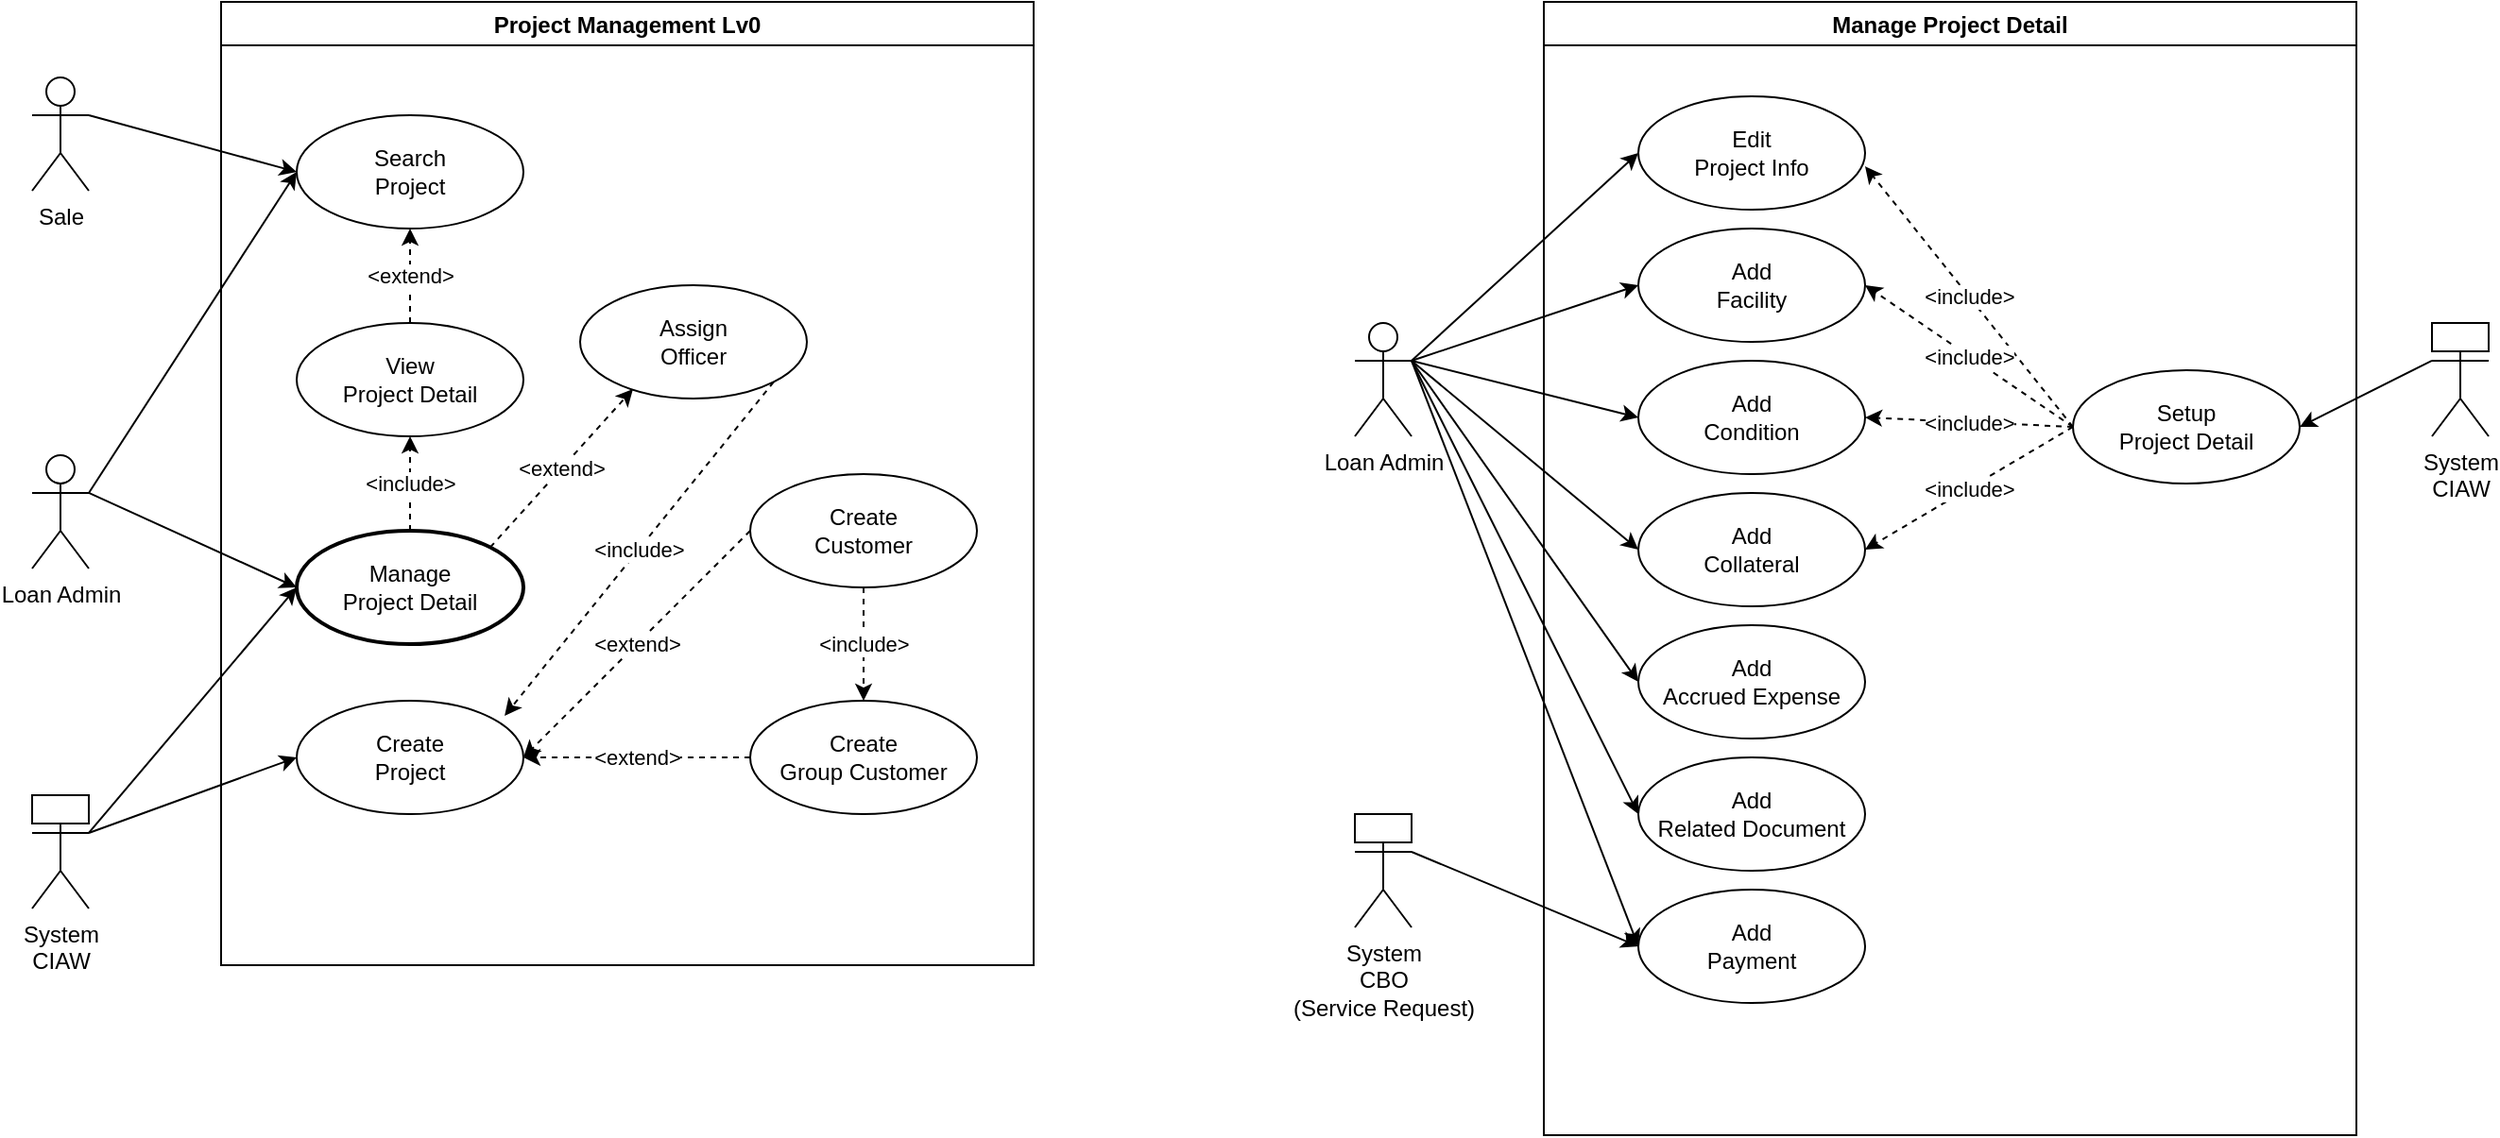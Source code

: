 <mxfile version="14.6.6" type="github">
  <diagram id="B07wheG9p8wFPYijwlfB" name="Page-1">
    <mxGraphModel dx="700" dy="752" grid="1" gridSize="10" guides="1" tooltips="1" connect="1" arrows="1" fold="1" page="1" pageScale="1" pageWidth="850" pageHeight="1100" math="0" shadow="0">
      <root>
        <mxCell id="0" />
        <mxCell id="1" parent="0" />
        <mxCell id="zC0yHgCYKoBpnV_a2Rs2-38" style="edgeStyle=none;rounded=0;orthogonalLoop=1;jettySize=auto;html=1;exitX=1;exitY=0.333;exitDx=0;exitDy=0;exitPerimeter=0;entryX=0;entryY=0.5;entryDx=0;entryDy=0;" edge="1" parent="1" source="zC0yHgCYKoBpnV_a2Rs2-2" target="zC0yHgCYKoBpnV_a2Rs2-37">
          <mxGeometry relative="1" as="geometry" />
        </mxCell>
        <mxCell id="zC0yHgCYKoBpnV_a2Rs2-2" value="Sale" style="shape=umlActor;verticalLabelPosition=bottom;verticalAlign=top;html=1;outlineConnect=0;" vertex="1" parent="1">
          <mxGeometry x="160" y="120" width="30" height="60" as="geometry" />
        </mxCell>
        <mxCell id="zC0yHgCYKoBpnV_a2Rs2-27" style="edgeStyle=none;rounded=0;orthogonalLoop=1;jettySize=auto;html=1;exitX=1;exitY=0.333;exitDx=0;exitDy=0;exitPerimeter=0;entryX=0;entryY=0.5;entryDx=0;entryDy=0;" edge="1" parent="1" source="zC0yHgCYKoBpnV_a2Rs2-51" target="zC0yHgCYKoBpnV_a2Rs2-5">
          <mxGeometry relative="1" as="geometry" />
        </mxCell>
        <mxCell id="zC0yHgCYKoBpnV_a2Rs2-34" style="edgeStyle=none;rounded=0;orthogonalLoop=1;jettySize=auto;html=1;exitX=1;exitY=0.333;exitDx=0;exitDy=0;exitPerimeter=0;entryX=0;entryY=0.5;entryDx=0;entryDy=0;" edge="1" parent="1" source="zC0yHgCYKoBpnV_a2Rs2-3" target="zC0yHgCYKoBpnV_a2Rs2-41">
          <mxGeometry relative="1" as="geometry" />
        </mxCell>
        <mxCell id="zC0yHgCYKoBpnV_a2Rs2-50" style="edgeStyle=none;rounded=0;orthogonalLoop=1;jettySize=auto;html=1;exitX=1;exitY=0.333;exitDx=0;exitDy=0;exitPerimeter=0;entryX=0;entryY=0.5;entryDx=0;entryDy=0;" edge="1" parent="1" source="zC0yHgCYKoBpnV_a2Rs2-3" target="zC0yHgCYKoBpnV_a2Rs2-37">
          <mxGeometry relative="1" as="geometry" />
        </mxCell>
        <mxCell id="zC0yHgCYKoBpnV_a2Rs2-3" value="Loan Admin" style="shape=umlActor;verticalLabelPosition=bottom;verticalAlign=top;html=1;outlineConnect=0;" vertex="1" parent="1">
          <mxGeometry x="160" y="320" width="30" height="60" as="geometry" />
        </mxCell>
        <mxCell id="zC0yHgCYKoBpnV_a2Rs2-4" value="Project Management Lv0" style="swimlane;" vertex="1" parent="1">
          <mxGeometry x="260" y="80" width="430" height="510" as="geometry" />
        </mxCell>
        <mxCell id="zC0yHgCYKoBpnV_a2Rs2-5" value="Create&lt;br&gt;Project" style="ellipse;whiteSpace=wrap;html=1;" vertex="1" parent="zC0yHgCYKoBpnV_a2Rs2-4">
          <mxGeometry x="40" y="370" width="120" height="60" as="geometry" />
        </mxCell>
        <mxCell id="zC0yHgCYKoBpnV_a2Rs2-19" value="&amp;lt;extend&amp;gt;" style="edgeStyle=none;rounded=0;orthogonalLoop=1;jettySize=auto;html=1;exitX=0;exitY=0.5;exitDx=0;exitDy=0;entryX=1;entryY=0.5;entryDx=0;entryDy=0;dashed=1;" edge="1" parent="zC0yHgCYKoBpnV_a2Rs2-4" source="zC0yHgCYKoBpnV_a2Rs2-6" target="zC0yHgCYKoBpnV_a2Rs2-5">
          <mxGeometry relative="1" as="geometry" />
        </mxCell>
        <mxCell id="zC0yHgCYKoBpnV_a2Rs2-36" value="&amp;lt;include&amp;gt;" style="edgeStyle=none;rounded=0;orthogonalLoop=1;jettySize=auto;html=1;exitX=0.5;exitY=1;exitDx=0;exitDy=0;entryX=0.5;entryY=0;entryDx=0;entryDy=0;dashed=1;" edge="1" parent="zC0yHgCYKoBpnV_a2Rs2-4" source="zC0yHgCYKoBpnV_a2Rs2-6" target="zC0yHgCYKoBpnV_a2Rs2-7">
          <mxGeometry relative="1" as="geometry" />
        </mxCell>
        <mxCell id="zC0yHgCYKoBpnV_a2Rs2-6" value="Create&lt;br&gt;Customer" style="ellipse;whiteSpace=wrap;html=1;" vertex="1" parent="zC0yHgCYKoBpnV_a2Rs2-4">
          <mxGeometry x="280" y="250" width="120" height="60" as="geometry" />
        </mxCell>
        <mxCell id="zC0yHgCYKoBpnV_a2Rs2-7" value="Create&lt;br&gt;Group Customer" style="ellipse;whiteSpace=wrap;html=1;" vertex="1" parent="zC0yHgCYKoBpnV_a2Rs2-4">
          <mxGeometry x="280" y="370" width="120" height="60" as="geometry" />
        </mxCell>
        <mxCell id="zC0yHgCYKoBpnV_a2Rs2-20" value="&amp;lt;extend&amp;gt;" style="edgeStyle=none;rounded=0;orthogonalLoop=1;jettySize=auto;html=1;exitX=0;exitY=0.5;exitDx=0;exitDy=0;dashed=1;entryX=1;entryY=0.5;entryDx=0;entryDy=0;" edge="1" parent="zC0yHgCYKoBpnV_a2Rs2-4" source="zC0yHgCYKoBpnV_a2Rs2-7" target="zC0yHgCYKoBpnV_a2Rs2-5">
          <mxGeometry relative="1" as="geometry">
            <mxPoint x="120" y="350" as="targetPoint" />
          </mxGeometry>
        </mxCell>
        <mxCell id="zC0yHgCYKoBpnV_a2Rs2-40" value="&amp;lt;extend&amp;gt;" style="edgeStyle=none;rounded=0;orthogonalLoop=1;jettySize=auto;html=1;exitX=0.5;exitY=0;exitDx=0;exitDy=0;entryX=0.5;entryY=1;entryDx=0;entryDy=0;dashed=1;" edge="1" parent="zC0yHgCYKoBpnV_a2Rs2-4" source="zC0yHgCYKoBpnV_a2Rs2-25" target="zC0yHgCYKoBpnV_a2Rs2-37">
          <mxGeometry relative="1" as="geometry" />
        </mxCell>
        <mxCell id="zC0yHgCYKoBpnV_a2Rs2-25" value="View&lt;br&gt;Project Detail" style="ellipse;whiteSpace=wrap;html=1;" vertex="1" parent="zC0yHgCYKoBpnV_a2Rs2-4">
          <mxGeometry x="40" y="170" width="120" height="60" as="geometry" />
        </mxCell>
        <mxCell id="zC0yHgCYKoBpnV_a2Rs2-37" value="Search&lt;br&gt;Project" style="ellipse;whiteSpace=wrap;html=1;" vertex="1" parent="zC0yHgCYKoBpnV_a2Rs2-4">
          <mxGeometry x="40" y="60" width="120" height="60" as="geometry" />
        </mxCell>
        <mxCell id="zC0yHgCYKoBpnV_a2Rs2-42" value="&amp;lt;include&amp;gt;" style="edgeStyle=none;rounded=0;orthogonalLoop=1;jettySize=auto;html=1;exitX=0.5;exitY=0;exitDx=0;exitDy=0;entryX=0.5;entryY=1;entryDx=0;entryDy=0;dashed=1;" edge="1" parent="zC0yHgCYKoBpnV_a2Rs2-4" source="zC0yHgCYKoBpnV_a2Rs2-41" target="zC0yHgCYKoBpnV_a2Rs2-25">
          <mxGeometry relative="1" as="geometry" />
        </mxCell>
        <mxCell id="zC0yHgCYKoBpnV_a2Rs2-101" value="&amp;lt;extend&amp;gt;" style="edgeStyle=none;rounded=0;orthogonalLoop=1;jettySize=auto;html=1;exitX=1;exitY=0;exitDx=0;exitDy=0;entryX=0.233;entryY=0.917;entryDx=0;entryDy=0;entryPerimeter=0;dashed=1;" edge="1" parent="zC0yHgCYKoBpnV_a2Rs2-4" source="zC0yHgCYKoBpnV_a2Rs2-41" target="zC0yHgCYKoBpnV_a2Rs2-99">
          <mxGeometry relative="1" as="geometry" />
        </mxCell>
        <mxCell id="zC0yHgCYKoBpnV_a2Rs2-41" value="Manage&lt;br&gt;Project Detail" style="ellipse;whiteSpace=wrap;html=1;strokeWidth=2;" vertex="1" parent="zC0yHgCYKoBpnV_a2Rs2-4">
          <mxGeometry x="40" y="280" width="120" height="60" as="geometry" />
        </mxCell>
        <mxCell id="zC0yHgCYKoBpnV_a2Rs2-100" value="&amp;lt;include&amp;gt;" style="edgeStyle=none;rounded=0;orthogonalLoop=1;jettySize=auto;html=1;exitX=1;exitY=1;exitDx=0;exitDy=0;dashed=1;entryX=0.917;entryY=0.133;entryDx=0;entryDy=0;entryPerimeter=0;" edge="1" parent="zC0yHgCYKoBpnV_a2Rs2-4" source="zC0yHgCYKoBpnV_a2Rs2-99" target="zC0yHgCYKoBpnV_a2Rs2-5">
          <mxGeometry relative="1" as="geometry" />
        </mxCell>
        <mxCell id="zC0yHgCYKoBpnV_a2Rs2-99" value="Assign&lt;br&gt;Officer" style="ellipse;whiteSpace=wrap;html=1;" vertex="1" parent="zC0yHgCYKoBpnV_a2Rs2-4">
          <mxGeometry x="190" y="150" width="120" height="60" as="geometry" />
        </mxCell>
        <mxCell id="zC0yHgCYKoBpnV_a2Rs2-48" value="Manage Project Detail" style="swimlane;strokeWidth=1;" vertex="1" parent="1">
          <mxGeometry x="960" y="80" width="430" height="600" as="geometry" />
        </mxCell>
        <mxCell id="zC0yHgCYKoBpnV_a2Rs2-46" value="Add&lt;br&gt;Accrued Expense" style="ellipse;whiteSpace=wrap;html=1;" vertex="1" parent="zC0yHgCYKoBpnV_a2Rs2-48">
          <mxGeometry x="50" y="330" width="120" height="60" as="geometry" />
        </mxCell>
        <mxCell id="zC0yHgCYKoBpnV_a2Rs2-47" value="Add&lt;br&gt;Payment" style="ellipse;whiteSpace=wrap;html=1;" vertex="1" parent="zC0yHgCYKoBpnV_a2Rs2-48">
          <mxGeometry x="50" y="470" width="120" height="60" as="geometry" />
        </mxCell>
        <mxCell id="zC0yHgCYKoBpnV_a2Rs2-43" value="Add&lt;br&gt;Facility" style="ellipse;whiteSpace=wrap;html=1;" vertex="1" parent="zC0yHgCYKoBpnV_a2Rs2-48">
          <mxGeometry x="50" y="120" width="120" height="60" as="geometry" />
        </mxCell>
        <mxCell id="zC0yHgCYKoBpnV_a2Rs2-44" value="Add&lt;br&gt;Condition" style="ellipse;whiteSpace=wrap;html=1;" vertex="1" parent="zC0yHgCYKoBpnV_a2Rs2-48">
          <mxGeometry x="50" y="190" width="120" height="60" as="geometry" />
        </mxCell>
        <mxCell id="zC0yHgCYKoBpnV_a2Rs2-45" value="Add&lt;br&gt;Collateral" style="ellipse;whiteSpace=wrap;html=1;" vertex="1" parent="zC0yHgCYKoBpnV_a2Rs2-48">
          <mxGeometry x="50" y="260" width="120" height="60" as="geometry" />
        </mxCell>
        <mxCell id="zC0yHgCYKoBpnV_a2Rs2-56" value="Edit&lt;br&gt;Project Info" style="ellipse;whiteSpace=wrap;html=1;" vertex="1" parent="zC0yHgCYKoBpnV_a2Rs2-48">
          <mxGeometry x="50" y="50" width="120" height="60" as="geometry" />
        </mxCell>
        <mxCell id="zC0yHgCYKoBpnV_a2Rs2-89" value="&amp;lt;include&amp;gt;" style="edgeStyle=none;rounded=0;orthogonalLoop=1;jettySize=auto;html=1;exitX=0;exitY=0.5;exitDx=0;exitDy=0;entryX=1;entryY=0.617;entryDx=0;entryDy=0;entryPerimeter=0;dashed=1;" edge="1" parent="zC0yHgCYKoBpnV_a2Rs2-48" source="zC0yHgCYKoBpnV_a2Rs2-81" target="zC0yHgCYKoBpnV_a2Rs2-56">
          <mxGeometry relative="1" as="geometry" />
        </mxCell>
        <mxCell id="zC0yHgCYKoBpnV_a2Rs2-90" value="&amp;lt;include&amp;gt;" style="edgeStyle=none;rounded=0;orthogonalLoop=1;jettySize=auto;html=1;exitX=0;exitY=0.5;exitDx=0;exitDy=0;entryX=1;entryY=0.5;entryDx=0;entryDy=0;dashed=1;" edge="1" parent="zC0yHgCYKoBpnV_a2Rs2-48" source="zC0yHgCYKoBpnV_a2Rs2-81" target="zC0yHgCYKoBpnV_a2Rs2-43">
          <mxGeometry relative="1" as="geometry" />
        </mxCell>
        <mxCell id="zC0yHgCYKoBpnV_a2Rs2-91" value="&amp;lt;include&amp;gt;" style="edgeStyle=none;rounded=0;orthogonalLoop=1;jettySize=auto;html=1;exitX=0;exitY=0.5;exitDx=0;exitDy=0;entryX=1;entryY=0.5;entryDx=0;entryDy=0;dashed=1;" edge="1" parent="zC0yHgCYKoBpnV_a2Rs2-48" source="zC0yHgCYKoBpnV_a2Rs2-81" target="zC0yHgCYKoBpnV_a2Rs2-44">
          <mxGeometry relative="1" as="geometry" />
        </mxCell>
        <mxCell id="zC0yHgCYKoBpnV_a2Rs2-92" value="&amp;lt;include&amp;gt;" style="edgeStyle=none;rounded=0;orthogonalLoop=1;jettySize=auto;html=1;exitX=0;exitY=0.5;exitDx=0;exitDy=0;entryX=1;entryY=0.5;entryDx=0;entryDy=0;dashed=1;" edge="1" parent="zC0yHgCYKoBpnV_a2Rs2-48" source="zC0yHgCYKoBpnV_a2Rs2-81" target="zC0yHgCYKoBpnV_a2Rs2-45">
          <mxGeometry relative="1" as="geometry" />
        </mxCell>
        <mxCell id="zC0yHgCYKoBpnV_a2Rs2-81" value="Setup&lt;br&gt;Project Detail" style="ellipse;whiteSpace=wrap;html=1;" vertex="1" parent="zC0yHgCYKoBpnV_a2Rs2-48">
          <mxGeometry x="280" y="195" width="120" height="60" as="geometry" />
        </mxCell>
        <mxCell id="zC0yHgCYKoBpnV_a2Rs2-97" value="Add&lt;br&gt;Related Document" style="ellipse;whiteSpace=wrap;html=1;" vertex="1" parent="zC0yHgCYKoBpnV_a2Rs2-48">
          <mxGeometry x="50" y="400" width="120" height="60" as="geometry" />
        </mxCell>
        <mxCell id="zC0yHgCYKoBpnV_a2Rs2-68" style="edgeStyle=none;rounded=0;orthogonalLoop=1;jettySize=auto;html=1;exitX=1;exitY=0.333;exitDx=0;exitDy=0;exitPerimeter=0;entryX=0;entryY=0.5;entryDx=0;entryDy=0;" edge="1" parent="1" source="zC0yHgCYKoBpnV_a2Rs2-49" target="zC0yHgCYKoBpnV_a2Rs2-56">
          <mxGeometry relative="1" as="geometry" />
        </mxCell>
        <mxCell id="zC0yHgCYKoBpnV_a2Rs2-69" style="edgeStyle=none;rounded=0;orthogonalLoop=1;jettySize=auto;html=1;exitX=1;exitY=0.333;exitDx=0;exitDy=0;exitPerimeter=0;entryX=0;entryY=0.5;entryDx=0;entryDy=0;" edge="1" parent="1" source="zC0yHgCYKoBpnV_a2Rs2-49" target="zC0yHgCYKoBpnV_a2Rs2-43">
          <mxGeometry relative="1" as="geometry" />
        </mxCell>
        <mxCell id="zC0yHgCYKoBpnV_a2Rs2-70" style="edgeStyle=none;rounded=0;orthogonalLoop=1;jettySize=auto;html=1;exitX=1;exitY=0.333;exitDx=0;exitDy=0;exitPerimeter=0;entryX=0;entryY=0.5;entryDx=0;entryDy=0;" edge="1" parent="1" source="zC0yHgCYKoBpnV_a2Rs2-49" target="zC0yHgCYKoBpnV_a2Rs2-44">
          <mxGeometry relative="1" as="geometry" />
        </mxCell>
        <mxCell id="zC0yHgCYKoBpnV_a2Rs2-71" style="edgeStyle=none;rounded=0;orthogonalLoop=1;jettySize=auto;html=1;exitX=1;exitY=0.333;exitDx=0;exitDy=0;exitPerimeter=0;entryX=0;entryY=0.5;entryDx=0;entryDy=0;" edge="1" parent="1" source="zC0yHgCYKoBpnV_a2Rs2-49" target="zC0yHgCYKoBpnV_a2Rs2-45">
          <mxGeometry relative="1" as="geometry" />
        </mxCell>
        <mxCell id="zC0yHgCYKoBpnV_a2Rs2-77" style="edgeStyle=none;rounded=0;orthogonalLoop=1;jettySize=auto;html=1;exitX=1;exitY=0.333;exitDx=0;exitDy=0;exitPerimeter=0;entryX=0;entryY=0.5;entryDx=0;entryDy=0;" edge="1" parent="1" source="zC0yHgCYKoBpnV_a2Rs2-49" target="zC0yHgCYKoBpnV_a2Rs2-46">
          <mxGeometry relative="1" as="geometry" />
        </mxCell>
        <mxCell id="zC0yHgCYKoBpnV_a2Rs2-78" style="edgeStyle=none;rounded=0;orthogonalLoop=1;jettySize=auto;html=1;exitX=1;exitY=0.333;exitDx=0;exitDy=0;exitPerimeter=0;entryX=0;entryY=0.5;entryDx=0;entryDy=0;" edge="1" parent="1" source="zC0yHgCYKoBpnV_a2Rs2-49" target="zC0yHgCYKoBpnV_a2Rs2-47">
          <mxGeometry relative="1" as="geometry">
            <mxPoint x="1090" y="540" as="targetPoint" />
          </mxGeometry>
        </mxCell>
        <mxCell id="zC0yHgCYKoBpnV_a2Rs2-98" style="edgeStyle=none;rounded=0;orthogonalLoop=1;jettySize=auto;html=1;exitX=1;exitY=0.333;exitDx=0;exitDy=0;exitPerimeter=0;entryX=0;entryY=0.5;entryDx=0;entryDy=0;" edge="1" parent="1" source="zC0yHgCYKoBpnV_a2Rs2-49" target="zC0yHgCYKoBpnV_a2Rs2-97">
          <mxGeometry relative="1" as="geometry" />
        </mxCell>
        <mxCell id="zC0yHgCYKoBpnV_a2Rs2-49" value="Loan Admin" style="shape=umlActor;verticalLabelPosition=bottom;verticalAlign=top;html=1;outlineConnect=0;" vertex="1" parent="1">
          <mxGeometry x="860" y="250" width="30" height="60" as="geometry" />
        </mxCell>
        <mxCell id="zC0yHgCYKoBpnV_a2Rs2-53" value="" style="group" vertex="1" connectable="0" parent="1">
          <mxGeometry x="160" y="500" width="30" height="60" as="geometry" />
        </mxCell>
        <mxCell id="zC0yHgCYKoBpnV_a2Rs2-51" value="System&lt;br&gt;CIAW" style="shape=umlActor;verticalLabelPosition=bottom;verticalAlign=top;html=1;outlineConnect=0;" vertex="1" parent="zC0yHgCYKoBpnV_a2Rs2-53">
          <mxGeometry width="30" height="60" as="geometry" />
        </mxCell>
        <mxCell id="zC0yHgCYKoBpnV_a2Rs2-52" value="" style="rounded=0;whiteSpace=wrap;html=1;strokeWidth=1;" vertex="1" parent="zC0yHgCYKoBpnV_a2Rs2-53">
          <mxGeometry width="30" height="15" as="geometry" />
        </mxCell>
        <mxCell id="zC0yHgCYKoBpnV_a2Rs2-55" style="edgeStyle=none;rounded=0;orthogonalLoop=1;jettySize=auto;html=1;exitX=1;exitY=0.333;exitDx=0;exitDy=0;entryX=0;entryY=0.5;entryDx=0;entryDy=0;exitPerimeter=0;" edge="1" parent="1" source="zC0yHgCYKoBpnV_a2Rs2-51" target="zC0yHgCYKoBpnV_a2Rs2-41">
          <mxGeometry relative="1" as="geometry" />
        </mxCell>
        <mxCell id="zC0yHgCYKoBpnV_a2Rs2-65" value="" style="group" vertex="1" connectable="0" parent="1">
          <mxGeometry x="1430" y="250" width="30" height="60" as="geometry" />
        </mxCell>
        <mxCell id="zC0yHgCYKoBpnV_a2Rs2-66" value="System&lt;br&gt;CIAW" style="shape=umlActor;verticalLabelPosition=bottom;verticalAlign=top;html=1;outlineConnect=0;" vertex="1" parent="zC0yHgCYKoBpnV_a2Rs2-65">
          <mxGeometry width="30" height="60" as="geometry" />
        </mxCell>
        <mxCell id="zC0yHgCYKoBpnV_a2Rs2-67" value="" style="rounded=0;whiteSpace=wrap;html=1;strokeWidth=1;" vertex="1" parent="zC0yHgCYKoBpnV_a2Rs2-65">
          <mxGeometry width="30" height="15" as="geometry" />
        </mxCell>
        <mxCell id="zC0yHgCYKoBpnV_a2Rs2-72" value="" style="group" vertex="1" connectable="0" parent="1">
          <mxGeometry x="860" y="510" width="30" height="60" as="geometry" />
        </mxCell>
        <mxCell id="zC0yHgCYKoBpnV_a2Rs2-73" value="System&lt;br&gt;CBO&lt;br&gt;(Service Request)" style="shape=umlActor;verticalLabelPosition=bottom;verticalAlign=top;html=1;outlineConnect=0;" vertex="1" parent="zC0yHgCYKoBpnV_a2Rs2-72">
          <mxGeometry width="30" height="60" as="geometry" />
        </mxCell>
        <mxCell id="zC0yHgCYKoBpnV_a2Rs2-74" value="" style="rounded=0;whiteSpace=wrap;html=1;strokeWidth=1;" vertex="1" parent="zC0yHgCYKoBpnV_a2Rs2-72">
          <mxGeometry width="30" height="15" as="geometry" />
        </mxCell>
        <mxCell id="zC0yHgCYKoBpnV_a2Rs2-76" style="edgeStyle=none;rounded=0;orthogonalLoop=1;jettySize=auto;html=1;exitX=1;exitY=0.333;exitDx=0;exitDy=0;exitPerimeter=0;entryX=0;entryY=0.5;entryDx=0;entryDy=0;" edge="1" parent="1" source="zC0yHgCYKoBpnV_a2Rs2-73" target="zC0yHgCYKoBpnV_a2Rs2-47">
          <mxGeometry relative="1" as="geometry" />
        </mxCell>
        <mxCell id="zC0yHgCYKoBpnV_a2Rs2-88" style="edgeStyle=none;rounded=0;orthogonalLoop=1;jettySize=auto;html=1;exitX=0;exitY=0.333;exitDx=0;exitDy=0;exitPerimeter=0;entryX=1;entryY=0.5;entryDx=0;entryDy=0;" edge="1" parent="1" source="zC0yHgCYKoBpnV_a2Rs2-66" target="zC0yHgCYKoBpnV_a2Rs2-81">
          <mxGeometry relative="1" as="geometry" />
        </mxCell>
      </root>
    </mxGraphModel>
  </diagram>
</mxfile>
